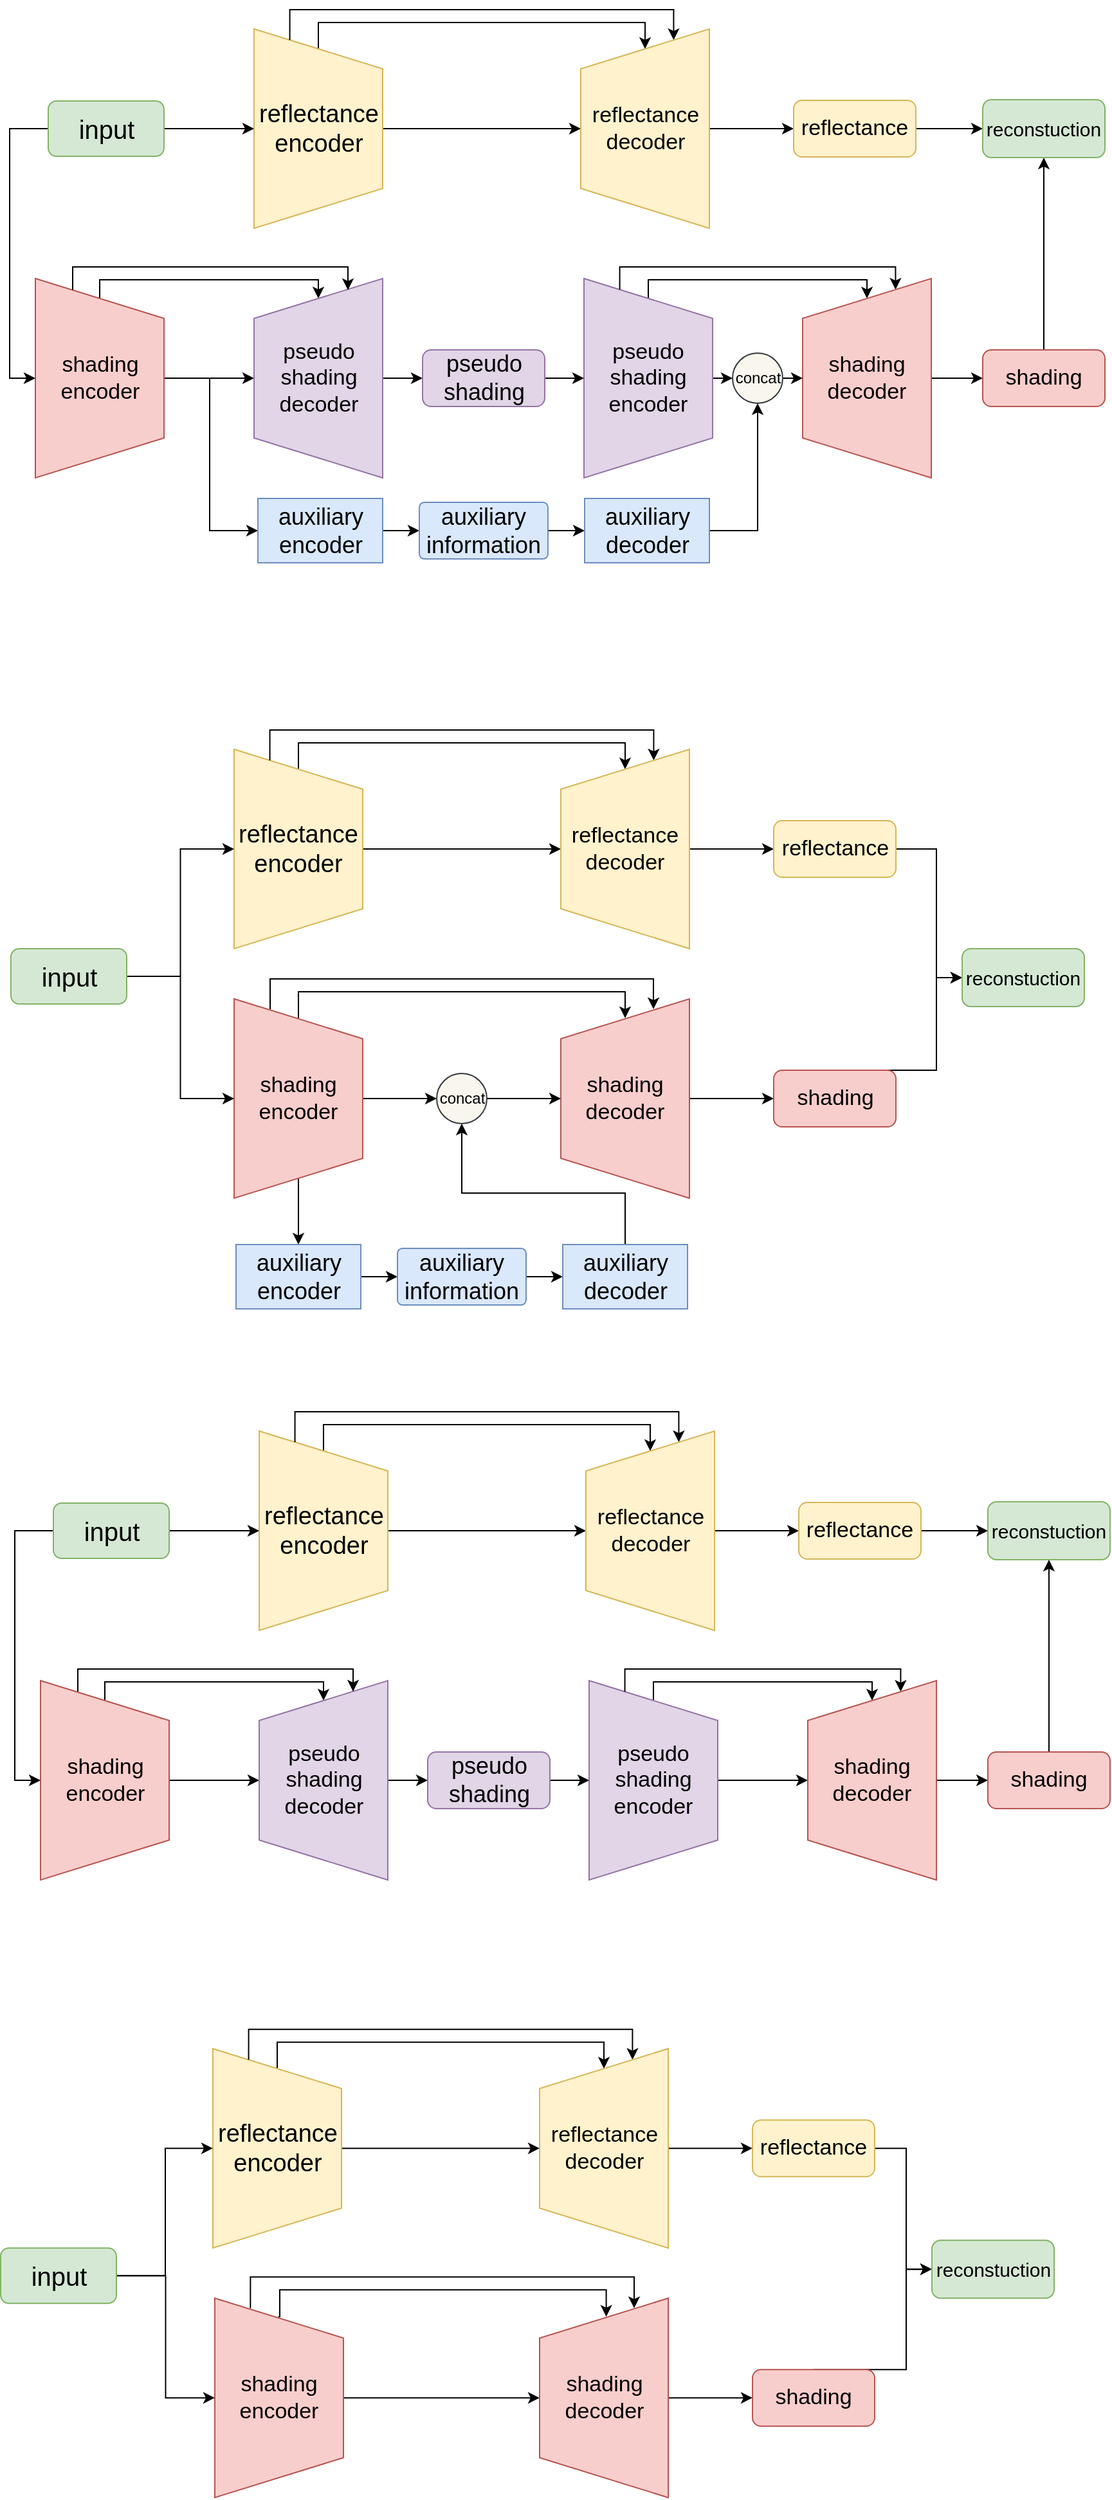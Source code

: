 <mxfile version="12.1.3" type="github" pages="1">
  <diagram id="Y-kMSOKjW8Po2TOWRjTv" name="Page-1">
    <mxGraphModel dx="1564" dy="874" grid="1" gridSize="10" guides="1" tooltips="1" connect="1" arrows="1" fold="1" page="1" pageScale="1" pageWidth="827" pageHeight="1169" math="0" shadow="0">
      <root>
        <mxCell id="0"/>
        <mxCell id="1" parent="0"/>
        <mxCell id="Raz9EJKGNdeqzdveHmFa-4" style="edgeStyle=orthogonalEdgeStyle;rounded=0;orthogonalLoop=1;jettySize=auto;html=1;exitX=0.5;exitY=0;exitDx=0;exitDy=0;entryX=0.5;entryY=0;entryDx=0;entryDy=0;" parent="1" source="Raz9EJKGNdeqzdveHmFa-2" target="Raz9EJKGNdeqzdveHmFa-3" edge="1">
          <mxGeometry relative="1" as="geometry"/>
        </mxCell>
        <mxCell id="N_RV5JD7PrWw9uy53bvZ-60" style="edgeStyle=orthogonalEdgeStyle;rounded=0;orthogonalLoop=1;jettySize=auto;html=1;exitX=0;exitY=0.5;exitDx=0;exitDy=0;entryX=1;entryY=0.5;entryDx=0;entryDy=0;strokeColor=#000000;fontColor=#FF3399;" parent="1" source="Raz9EJKGNdeqzdveHmFa-2" target="Raz9EJKGNdeqzdveHmFa-3" edge="1">
          <mxGeometry relative="1" as="geometry">
            <Array as="points">
              <mxPoint x="252" y="100.5"/>
              <mxPoint x="506" y="100.5"/>
            </Array>
          </mxGeometry>
        </mxCell>
        <mxCell id="Raz9EJKGNdeqzdveHmFa-2" value="&lt;font style=&quot;font-size: 19px&quot;&gt;reflectance&lt;br&gt;encoder&lt;/font&gt;" style="shape=trapezoid;perimeter=trapezoidPerimeter;whiteSpace=wrap;html=1;rotation=0;direction=south;fillColor=#fff2cc;strokeColor=#d6b656;" parent="1" vertex="1">
          <mxGeometry x="201.5" y="105.5" width="100" height="155" as="geometry"/>
        </mxCell>
        <mxCell id="Raz9EJKGNdeqzdveHmFa-19" style="edgeStyle=orthogonalEdgeStyle;rounded=0;orthogonalLoop=1;jettySize=auto;html=1;exitX=0.5;exitY=1;exitDx=0;exitDy=0;entryX=0;entryY=0.5;entryDx=0;entryDy=0;" parent="1" source="Raz9EJKGNdeqzdveHmFa-3" target="Raz9EJKGNdeqzdveHmFa-17" edge="1">
          <mxGeometry relative="1" as="geometry"/>
        </mxCell>
        <mxCell id="N_RV5JD7PrWw9uy53bvZ-64" style="edgeStyle=orthogonalEdgeStyle;rounded=0;orthogonalLoop=1;jettySize=auto;html=1;exitX=0;exitY=0.75;exitDx=0;exitDy=0;entryX=1;entryY=0.75;entryDx=0;entryDy=0;strokeColor=#000000;fontColor=#FF3399;" parent="1" source="Raz9EJKGNdeqzdveHmFa-2" target="Raz9EJKGNdeqzdveHmFa-3" edge="1">
          <mxGeometry relative="1" as="geometry">
            <Array as="points">
              <mxPoint x="230" y="90.5"/>
              <mxPoint x="528" y="90.5"/>
            </Array>
          </mxGeometry>
        </mxCell>
        <mxCell id="Raz9EJKGNdeqzdveHmFa-3" value="&lt;font style=&quot;font-size: 17px&quot;&gt;reflectance&lt;br&gt;decoder&lt;/font&gt;" style="shape=trapezoid;perimeter=trapezoidPerimeter;whiteSpace=wrap;html=1;rotation=0;direction=north;fillColor=#fff2cc;strokeColor=#d6b656;" parent="1" vertex="1">
          <mxGeometry x="455.5" y="105.5" width="100" height="155" as="geometry"/>
        </mxCell>
        <mxCell id="Raz9EJKGNdeqzdveHmFa-7" style="edgeStyle=orthogonalEdgeStyle;rounded=0;orthogonalLoop=1;jettySize=auto;html=1;exitX=0.5;exitY=0;exitDx=0;exitDy=0;entryX=0.5;entryY=0;entryDx=0;entryDy=0;horizontal=1;" parent="1" source="Raz9EJKGNdeqzdveHmFa-5" target="Raz9EJKGNdeqzdveHmFa-6" edge="1">
          <mxGeometry relative="1" as="geometry"/>
        </mxCell>
        <mxCell id="N_RV5JD7PrWw9uy53bvZ-7" style="edgeStyle=orthogonalEdgeStyle;rounded=0;orthogonalLoop=1;jettySize=auto;html=1;entryX=0;entryY=0.5;entryDx=0;entryDy=0;strokeColor=#000000;fontColor=#FF3399;verticalAlign=middle;" parent="1" target="N_RV5JD7PrWw9uy53bvZ-4" edge="1">
          <mxGeometry relative="1" as="geometry">
            <mxPoint x="167" y="377.5" as="sourcePoint"/>
            <Array as="points">
              <mxPoint x="167" y="495.5"/>
            </Array>
          </mxGeometry>
        </mxCell>
        <mxCell id="N_RV5JD7PrWw9uy53bvZ-58" style="edgeStyle=orthogonalEdgeStyle;rounded=0;orthogonalLoop=1;jettySize=auto;html=1;exitX=0;exitY=0.5;exitDx=0;exitDy=0;entryX=1;entryY=0.5;entryDx=0;entryDy=0;strokeColor=#000000;fontColor=#FF3399;" parent="1" source="Raz9EJKGNdeqzdveHmFa-5" target="Raz9EJKGNdeqzdveHmFa-6" edge="1">
          <mxGeometry relative="1" as="geometry">
            <Array as="points">
              <mxPoint x="82" y="300.5"/>
              <mxPoint x="252" y="300.5"/>
            </Array>
          </mxGeometry>
        </mxCell>
        <mxCell id="Raz9EJKGNdeqzdveHmFa-5" value="&lt;font style=&quot;font-size: 17px&quot;&gt;shading&lt;br&gt;encoder&lt;/font&gt;" style="shape=trapezoid;perimeter=trapezoidPerimeter;whiteSpace=wrap;html=1;rotation=0;direction=south;fillColor=#f8cecc;strokeColor=#b85450;" parent="1" vertex="1">
          <mxGeometry x="31.5" y="299.5" width="100" height="155" as="geometry"/>
        </mxCell>
        <mxCell id="Raz9EJKGNdeqzdveHmFa-21" style="edgeStyle=orthogonalEdgeStyle;rounded=0;orthogonalLoop=1;jettySize=auto;html=1;exitX=0.5;exitY=1;exitDx=0;exitDy=0;entryX=0;entryY=0.5;entryDx=0;entryDy=0;" parent="1" source="Raz9EJKGNdeqzdveHmFa-6" target="Raz9EJKGNdeqzdveHmFa-20" edge="1">
          <mxGeometry relative="1" as="geometry"/>
        </mxCell>
        <mxCell id="Raz9EJKGNdeqzdveHmFa-6" value="&lt;font style=&quot;font-size: 17px&quot;&gt;pseudo&lt;br&gt;shading&lt;br&gt;decoder&lt;/font&gt;" style="shape=trapezoid;perimeter=trapezoidPerimeter;whiteSpace=wrap;html=1;rotation=0;direction=north;fillColor=#e1d5e7;strokeColor=#9673a6;" parent="1" vertex="1">
          <mxGeometry x="201.5" y="299.5" width="100" height="155" as="geometry"/>
        </mxCell>
        <mxCell id="N_RV5JD7PrWw9uy53bvZ-22" style="edgeStyle=orthogonalEdgeStyle;rounded=0;orthogonalLoop=1;jettySize=auto;html=1;exitX=0.5;exitY=0;exitDx=0;exitDy=0;entryX=0;entryY=0.5;entryDx=0;entryDy=0;strokeColor=#000000;fontColor=#FF3399;" parent="1" source="Raz9EJKGNdeqzdveHmFa-8" target="N_RV5JD7PrWw9uy53bvZ-15" edge="1">
          <mxGeometry relative="1" as="geometry"/>
        </mxCell>
        <mxCell id="N_RV5JD7PrWw9uy53bvZ-57" style="edgeStyle=orthogonalEdgeStyle;rounded=0;orthogonalLoop=1;jettySize=auto;html=1;exitX=0;exitY=0.5;exitDx=0;exitDy=0;entryX=1;entryY=0.5;entryDx=0;entryDy=0;strokeColor=#000000;fontColor=#FF3399;" parent="1" source="Raz9EJKGNdeqzdveHmFa-8" target="Raz9EJKGNdeqzdveHmFa-10" edge="1">
          <mxGeometry relative="1" as="geometry">
            <Array as="points">
              <mxPoint x="508" y="300.5"/>
              <mxPoint x="678" y="300.5"/>
            </Array>
          </mxGeometry>
        </mxCell>
        <mxCell id="Raz9EJKGNdeqzdveHmFa-8" value="&lt;font style=&quot;font-size: 17px&quot;&gt;pseudo&lt;br&gt;shading&lt;br&gt;encoder&lt;/font&gt;" style="shape=trapezoid;perimeter=trapezoidPerimeter;whiteSpace=wrap;html=1;rotation=0;direction=south;fillColor=#e1d5e7;strokeColor=#9673a6;" parent="1" vertex="1">
          <mxGeometry x="458" y="299.5" width="100" height="155" as="geometry"/>
        </mxCell>
        <mxCell id="Raz9EJKGNdeqzdveHmFa-24" style="edgeStyle=orthogonalEdgeStyle;rounded=0;orthogonalLoop=1;jettySize=auto;html=1;exitX=0.5;exitY=1;exitDx=0;exitDy=0;entryX=0;entryY=0.5;entryDx=0;entryDy=0;" parent="1" source="Raz9EJKGNdeqzdveHmFa-10" target="Raz9EJKGNdeqzdveHmFa-23" edge="1">
          <mxGeometry relative="1" as="geometry"/>
        </mxCell>
        <mxCell id="N_RV5JD7PrWw9uy53bvZ-56" style="edgeStyle=orthogonalEdgeStyle;rounded=0;orthogonalLoop=1;jettySize=auto;html=1;exitX=0;exitY=0.75;exitDx=0;exitDy=0;entryX=1;entryY=0.75;entryDx=0;entryDy=0;strokeColor=#000000;fontColor=#FF3399;" parent="1" source="Raz9EJKGNdeqzdveHmFa-8" target="Raz9EJKGNdeqzdveHmFa-10" edge="1">
          <mxGeometry relative="1" as="geometry">
            <Array as="points">
              <mxPoint x="486" y="290.5"/>
              <mxPoint x="700" y="290.5"/>
            </Array>
          </mxGeometry>
        </mxCell>
        <mxCell id="Raz9EJKGNdeqzdveHmFa-10" value="&lt;font style=&quot;font-size: 17px&quot;&gt;shading&lt;br&gt;decoder&lt;/font&gt;" style="shape=trapezoid;perimeter=trapezoidPerimeter;whiteSpace=wrap;html=1;rotation=0;direction=north;fillColor=#f8cecc;strokeColor=#b85450;" parent="1" vertex="1">
          <mxGeometry x="628" y="299.5" width="100" height="155" as="geometry"/>
        </mxCell>
        <mxCell id="Raz9EJKGNdeqzdveHmFa-15" style="edgeStyle=orthogonalEdgeStyle;rounded=0;orthogonalLoop=1;jettySize=auto;html=1;exitX=0;exitY=0.5;exitDx=0;exitDy=0;entryX=0.5;entryY=1;entryDx=0;entryDy=0;" parent="1" source="Raz9EJKGNdeqzdveHmFa-12" target="Raz9EJKGNdeqzdveHmFa-5" edge="1">
          <mxGeometry relative="1" as="geometry"/>
        </mxCell>
        <mxCell id="Raz9EJKGNdeqzdveHmFa-16" style="edgeStyle=orthogonalEdgeStyle;rounded=0;orthogonalLoop=1;jettySize=auto;html=1;exitX=1;exitY=0.5;exitDx=0;exitDy=0;entryX=0.5;entryY=1;entryDx=0;entryDy=0;" parent="1" source="Raz9EJKGNdeqzdveHmFa-12" target="Raz9EJKGNdeqzdveHmFa-2" edge="1">
          <mxGeometry relative="1" as="geometry"/>
        </mxCell>
        <mxCell id="Raz9EJKGNdeqzdveHmFa-12" value="&lt;font style=&quot;font-size: 20px&quot;&gt;input&lt;/font&gt;" style="rounded=1;whiteSpace=wrap;html=1;fillColor=#d5e8d4;strokeColor=#82b366;" parent="1" vertex="1">
          <mxGeometry x="41.5" y="161.5" width="90" height="43" as="geometry"/>
        </mxCell>
        <mxCell id="N_RV5JD7PrWw9uy53bvZ-48" style="edgeStyle=orthogonalEdgeStyle;rounded=0;orthogonalLoop=1;jettySize=auto;html=1;exitX=1;exitY=0.5;exitDx=0;exitDy=0;strokeColor=#000000;fontColor=#FF3399;entryX=0;entryY=0.5;entryDx=0;entryDy=0;" parent="1" source="Raz9EJKGNdeqzdveHmFa-17" target="N_RV5JD7PrWw9uy53bvZ-43" edge="1">
          <mxGeometry relative="1" as="geometry">
            <mxPoint x="708" y="183.024" as="targetPoint"/>
          </mxGeometry>
        </mxCell>
        <mxCell id="Raz9EJKGNdeqzdveHmFa-17" value="&lt;font style=&quot;font-size: 17px&quot;&gt;reflectance&lt;/font&gt;" style="rounded=1;whiteSpace=wrap;html=1;fillColor=#fff2cc;strokeColor=#d6b656;" parent="1" vertex="1">
          <mxGeometry x="621" y="161" width="95" height="44" as="geometry"/>
        </mxCell>
        <mxCell id="N_RV5JD7PrWw9uy53bvZ-51" style="edgeStyle=orthogonalEdgeStyle;rounded=0;orthogonalLoop=1;jettySize=auto;html=1;exitX=1;exitY=0.5;exitDx=0;exitDy=0;entryX=0.5;entryY=1;entryDx=0;entryDy=0;strokeColor=#000000;fontColor=#FF3399;" parent="1" source="Raz9EJKGNdeqzdveHmFa-20" target="Raz9EJKGNdeqzdveHmFa-8" edge="1">
          <mxGeometry relative="1" as="geometry"/>
        </mxCell>
        <mxCell id="Raz9EJKGNdeqzdveHmFa-20" value="&lt;font style=&quot;font-size: 18px&quot;&gt;pseudo&lt;br&gt;shading&lt;/font&gt;" style="rounded=1;whiteSpace=wrap;html=1;fillColor=#e1d5e7;strokeColor=#9673a6;" parent="1" vertex="1">
          <mxGeometry x="332.5" y="355" width="95" height="44" as="geometry"/>
        </mxCell>
        <mxCell id="N_RV5JD7PrWw9uy53bvZ-45" style="edgeStyle=orthogonalEdgeStyle;rounded=0;orthogonalLoop=1;jettySize=auto;html=1;exitX=0.5;exitY=0;exitDx=0;exitDy=0;entryX=0.5;entryY=1;entryDx=0;entryDy=0;strokeColor=#000000;fontColor=#FF3399;" parent="1" source="Raz9EJKGNdeqzdveHmFa-23" target="N_RV5JD7PrWw9uy53bvZ-43" edge="1">
          <mxGeometry relative="1" as="geometry"/>
        </mxCell>
        <mxCell id="Raz9EJKGNdeqzdveHmFa-23" value="&lt;font style=&quot;font-size: 17px&quot;&gt;shading&lt;/font&gt;" style="rounded=1;whiteSpace=wrap;html=1;fillColor=#f8cecc;strokeColor=#b85450;" parent="1" vertex="1">
          <mxGeometry x="768" y="355" width="95" height="44" as="geometry"/>
        </mxCell>
        <mxCell id="N_RV5JD7PrWw9uy53bvZ-11" style="edgeStyle=orthogonalEdgeStyle;rounded=0;orthogonalLoop=1;jettySize=auto;html=1;exitX=1;exitY=0.5;exitDx=0;exitDy=0;entryX=0;entryY=0.5;entryDx=0;entryDy=0;strokeColor=#000000;fontColor=#FF3399;" parent="1" source="N_RV5JD7PrWw9uy53bvZ-4" target="N_RV5JD7PrWw9uy53bvZ-10" edge="1">
          <mxGeometry relative="1" as="geometry"/>
        </mxCell>
        <mxCell id="N_RV5JD7PrWw9uy53bvZ-4" value="&lt;font style=&quot;font-size: 18px&quot;&gt;auxiliary&lt;br&gt;encoder&lt;/font&gt;" style="rounded=0;whiteSpace=wrap;html=1;fillColor=#dae8fc;strokeColor=#6c8ebf;" parent="1" vertex="1">
          <mxGeometry x="204.5" y="470.5" width="97" height="50" as="geometry"/>
        </mxCell>
        <mxCell id="N_RV5JD7PrWw9uy53bvZ-13" style="edgeStyle=orthogonalEdgeStyle;rounded=0;orthogonalLoop=1;jettySize=auto;html=1;exitX=1;exitY=0.5;exitDx=0;exitDy=0;entryX=0;entryY=0.5;entryDx=0;entryDy=0;strokeColor=#000000;fontColor=#FF3399;" parent="1" source="N_RV5JD7PrWw9uy53bvZ-10" target="N_RV5JD7PrWw9uy53bvZ-12" edge="1">
          <mxGeometry relative="1" as="geometry"/>
        </mxCell>
        <mxCell id="N_RV5JD7PrWw9uy53bvZ-10" value="&lt;span style=&quot;font-size: 18px&quot;&gt;auxiliary&lt;br&gt;information&lt;br&gt;&lt;/span&gt;" style="rounded=1;whiteSpace=wrap;html=1;fillColor=#dae8fc;strokeColor=#6c8ebf;arcSize=9;" parent="1" vertex="1">
          <mxGeometry x="330" y="473.5" width="100" height="44" as="geometry"/>
        </mxCell>
        <mxCell id="N_RV5JD7PrWw9uy53bvZ-20" style="edgeStyle=orthogonalEdgeStyle;rounded=0;orthogonalLoop=1;jettySize=auto;html=1;exitX=1;exitY=0.5;exitDx=0;exitDy=0;entryX=0.5;entryY=1;entryDx=0;entryDy=0;strokeColor=#000000;fontColor=#FF3399;" parent="1" source="N_RV5JD7PrWw9uy53bvZ-12" target="N_RV5JD7PrWw9uy53bvZ-15" edge="1">
          <mxGeometry relative="1" as="geometry"/>
        </mxCell>
        <mxCell id="N_RV5JD7PrWw9uy53bvZ-12" value="&lt;font style=&quot;font-size: 18px&quot;&gt;auxiliary&lt;br&gt;decoder&lt;/font&gt;" style="rounded=0;whiteSpace=wrap;html=1;fillColor=#dae8fc;strokeColor=#6c8ebf;" parent="1" vertex="1">
          <mxGeometry x="458.5" y="470.5" width="97" height="50" as="geometry"/>
        </mxCell>
        <mxCell id="N_RV5JD7PrWw9uy53bvZ-23" style="edgeStyle=orthogonalEdgeStyle;rounded=0;orthogonalLoop=1;jettySize=auto;html=1;exitX=1;exitY=0.5;exitDx=0;exitDy=0;entryX=0.5;entryY=0;entryDx=0;entryDy=0;strokeColor=#000000;fontColor=#FF3399;" parent="1" source="N_RV5JD7PrWw9uy53bvZ-15" target="Raz9EJKGNdeqzdveHmFa-10" edge="1">
          <mxGeometry relative="1" as="geometry"/>
        </mxCell>
        <mxCell id="N_RV5JD7PrWw9uy53bvZ-15" value="&lt;font color=&quot;#000000&quot; style=&quot;font-size: 12px&quot;&gt;concat&lt;/font&gt;" style="ellipse;whiteSpace=wrap;html=1;aspect=fixed;fillColor=#f9f7ed;strokeColor=#36393d;" parent="1" vertex="1">
          <mxGeometry x="573.5" y="357.5" width="39" height="39" as="geometry"/>
        </mxCell>
        <mxCell id="N_RV5JD7PrWw9uy53bvZ-43" value="&lt;span style=&quot;font-size: 15px&quot;&gt;reconstuction&lt;/span&gt;" style="rounded=1;whiteSpace=wrap;html=1;fillColor=#d5e8d4;strokeColor=#82b366;" parent="1" vertex="1">
          <mxGeometry x="768" y="160.5" width="95" height="45" as="geometry"/>
        </mxCell>
        <mxCell id="N_RV5JD7PrWw9uy53bvZ-62" style="edgeStyle=orthogonalEdgeStyle;rounded=0;orthogonalLoop=1;jettySize=auto;html=1;exitX=0;exitY=0.75;exitDx=0;exitDy=0;entryX=1;entryY=0.75;entryDx=0;entryDy=0;strokeColor=#000000;fontColor=#FF3399;" parent="1" edge="1">
          <mxGeometry relative="1" as="geometry">
            <mxPoint x="60.5" y="308.5" as="sourcePoint"/>
            <mxPoint x="274.5" y="308.5" as="targetPoint"/>
            <Array as="points">
              <mxPoint x="60.5" y="290.5"/>
              <mxPoint x="274.5" y="290.5"/>
            </Array>
          </mxGeometry>
        </mxCell>
        <mxCell id="PwQ5iRUulvVSv9gIs1EZ-1" style="edgeStyle=orthogonalEdgeStyle;rounded=0;orthogonalLoop=1;jettySize=auto;html=1;exitX=0.5;exitY=0;exitDx=0;exitDy=0;entryX=0.5;entryY=0;entryDx=0;entryDy=0;" edge="1" parent="1" source="PwQ5iRUulvVSv9gIs1EZ-3" target="PwQ5iRUulvVSv9gIs1EZ-6">
          <mxGeometry relative="1" as="geometry"/>
        </mxCell>
        <mxCell id="PwQ5iRUulvVSv9gIs1EZ-2" style="edgeStyle=orthogonalEdgeStyle;rounded=0;orthogonalLoop=1;jettySize=auto;html=1;exitX=0;exitY=0.5;exitDx=0;exitDy=0;entryX=1;entryY=0.5;entryDx=0;entryDy=0;strokeColor=#000000;fontColor=#FF3399;" edge="1" parent="1" source="PwQ5iRUulvVSv9gIs1EZ-3" target="PwQ5iRUulvVSv9gIs1EZ-6">
          <mxGeometry relative="1" as="geometry">
            <Array as="points">
              <mxPoint x="236.5" y="660.5"/>
              <mxPoint x="490.5" y="660.5"/>
            </Array>
          </mxGeometry>
        </mxCell>
        <mxCell id="PwQ5iRUulvVSv9gIs1EZ-3" value="&lt;font style=&quot;font-size: 19px&quot;&gt;reflectance&lt;br&gt;encoder&lt;/font&gt;" style="shape=trapezoid;perimeter=trapezoidPerimeter;whiteSpace=wrap;html=1;rotation=0;direction=south;fillColor=#fff2cc;strokeColor=#d6b656;" vertex="1" parent="1">
          <mxGeometry x="186" y="665.5" width="100" height="155" as="geometry"/>
        </mxCell>
        <mxCell id="PwQ5iRUulvVSv9gIs1EZ-4" style="edgeStyle=orthogonalEdgeStyle;rounded=0;orthogonalLoop=1;jettySize=auto;html=1;exitX=0.5;exitY=1;exitDx=0;exitDy=0;entryX=0;entryY=0.5;entryDx=0;entryDy=0;" edge="1" parent="1" source="PwQ5iRUulvVSv9gIs1EZ-6" target="PwQ5iRUulvVSv9gIs1EZ-23">
          <mxGeometry relative="1" as="geometry"/>
        </mxCell>
        <mxCell id="PwQ5iRUulvVSv9gIs1EZ-5" style="edgeStyle=orthogonalEdgeStyle;rounded=0;orthogonalLoop=1;jettySize=auto;html=1;exitX=0;exitY=0.75;exitDx=0;exitDy=0;entryX=1;entryY=0.75;entryDx=0;entryDy=0;strokeColor=#000000;fontColor=#FF3399;" edge="1" parent="1" source="PwQ5iRUulvVSv9gIs1EZ-3" target="PwQ5iRUulvVSv9gIs1EZ-6">
          <mxGeometry relative="1" as="geometry">
            <Array as="points">
              <mxPoint x="214.5" y="650.5"/>
              <mxPoint x="512.5" y="650.5"/>
            </Array>
          </mxGeometry>
        </mxCell>
        <mxCell id="PwQ5iRUulvVSv9gIs1EZ-6" value="&lt;font style=&quot;font-size: 17px&quot;&gt;reflectance&lt;br&gt;decoder&lt;/font&gt;" style="shape=trapezoid;perimeter=trapezoidPerimeter;whiteSpace=wrap;html=1;rotation=0;direction=north;fillColor=#fff2cc;strokeColor=#d6b656;" vertex="1" parent="1">
          <mxGeometry x="440" y="665.5" width="100" height="155" as="geometry"/>
        </mxCell>
        <mxCell id="PwQ5iRUulvVSv9gIs1EZ-40" style="edgeStyle=orthogonalEdgeStyle;rounded=0;orthogonalLoop=1;jettySize=auto;html=1;exitX=0.5;exitY=0;exitDx=0;exitDy=0;entryX=0;entryY=0.5;entryDx=0;entryDy=0;" edge="1" parent="1" source="PwQ5iRUulvVSv9gIs1EZ-10" target="PwQ5iRUulvVSv9gIs1EZ-35">
          <mxGeometry relative="1" as="geometry"/>
        </mxCell>
        <mxCell id="PwQ5iRUulvVSv9gIs1EZ-44" style="edgeStyle=orthogonalEdgeStyle;rounded=0;orthogonalLoop=1;jettySize=auto;html=1;exitX=1;exitY=0.5;exitDx=0;exitDy=0;entryX=0.5;entryY=0;entryDx=0;entryDy=0;" edge="1" parent="1" source="PwQ5iRUulvVSv9gIs1EZ-10" target="PwQ5iRUulvVSv9gIs1EZ-29">
          <mxGeometry relative="1" as="geometry"/>
        </mxCell>
        <mxCell id="PwQ5iRUulvVSv9gIs1EZ-10" value="&lt;font style=&quot;font-size: 17px&quot;&gt;shading&lt;br&gt;encoder&lt;/font&gt;" style="shape=trapezoid;perimeter=trapezoidPerimeter;whiteSpace=wrap;html=1;rotation=0;direction=south;fillColor=#f8cecc;strokeColor=#b85450;" vertex="1" parent="1">
          <mxGeometry x="186" y="859.5" width="100" height="155" as="geometry"/>
        </mxCell>
        <mxCell id="PwQ5iRUulvVSv9gIs1EZ-16" style="edgeStyle=orthogonalEdgeStyle;rounded=0;orthogonalLoop=1;jettySize=auto;html=1;exitX=0.5;exitY=1;exitDx=0;exitDy=0;entryX=0;entryY=0.5;entryDx=0;entryDy=0;" edge="1" parent="1" source="PwQ5iRUulvVSv9gIs1EZ-18" target="PwQ5iRUulvVSv9gIs1EZ-27">
          <mxGeometry relative="1" as="geometry"/>
        </mxCell>
        <mxCell id="PwQ5iRUulvVSv9gIs1EZ-18" value="&lt;font style=&quot;font-size: 17px&quot;&gt;shading&lt;br&gt;decoder&lt;/font&gt;" style="shape=trapezoid;perimeter=trapezoidPerimeter;whiteSpace=wrap;html=1;rotation=0;direction=north;fillColor=#f8cecc;strokeColor=#b85450;" vertex="1" parent="1">
          <mxGeometry x="440" y="859.5" width="100" height="155" as="geometry"/>
        </mxCell>
        <mxCell id="PwQ5iRUulvVSv9gIs1EZ-20" style="edgeStyle=orthogonalEdgeStyle;rounded=0;orthogonalLoop=1;jettySize=auto;html=1;exitX=1;exitY=0.5;exitDx=0;exitDy=0;entryX=0.5;entryY=1;entryDx=0;entryDy=0;" edge="1" parent="1" source="PwQ5iRUulvVSv9gIs1EZ-21" target="PwQ5iRUulvVSv9gIs1EZ-3">
          <mxGeometry relative="1" as="geometry"/>
        </mxCell>
        <mxCell id="PwQ5iRUulvVSv9gIs1EZ-39" style="edgeStyle=orthogonalEdgeStyle;rounded=0;orthogonalLoop=1;jettySize=auto;html=1;exitX=1;exitY=0.5;exitDx=0;exitDy=0;entryX=0.5;entryY=1;entryDx=0;entryDy=0;" edge="1" parent="1" source="PwQ5iRUulvVSv9gIs1EZ-21" target="PwQ5iRUulvVSv9gIs1EZ-10">
          <mxGeometry relative="1" as="geometry"/>
        </mxCell>
        <mxCell id="PwQ5iRUulvVSv9gIs1EZ-21" value="&lt;font style=&quot;font-size: 20px&quot;&gt;input&lt;/font&gt;" style="rounded=1;whiteSpace=wrap;html=1;fillColor=#d5e8d4;strokeColor=#82b366;" vertex="1" parent="1">
          <mxGeometry x="12.5" y="820.5" width="90" height="43" as="geometry"/>
        </mxCell>
        <mxCell id="PwQ5iRUulvVSv9gIs1EZ-22" style="edgeStyle=orthogonalEdgeStyle;rounded=0;orthogonalLoop=1;jettySize=auto;html=1;exitX=1;exitY=0.5;exitDx=0;exitDy=0;strokeColor=#000000;fontColor=#FF3399;entryX=0;entryY=0.5;entryDx=0;entryDy=0;" edge="1" parent="1" source="PwQ5iRUulvVSv9gIs1EZ-23" target="PwQ5iRUulvVSv9gIs1EZ-36">
          <mxGeometry relative="1" as="geometry">
            <mxPoint x="692.5" y="743.024" as="targetPoint"/>
            <Array as="points">
              <mxPoint x="732" y="743"/>
              <mxPoint x="732" y="843"/>
            </Array>
          </mxGeometry>
        </mxCell>
        <mxCell id="PwQ5iRUulvVSv9gIs1EZ-23" value="&lt;font style=&quot;font-size: 17px&quot;&gt;reflectance&lt;/font&gt;" style="rounded=1;whiteSpace=wrap;html=1;fillColor=#fff2cc;strokeColor=#d6b656;" vertex="1" parent="1">
          <mxGeometry x="605.5" y="721" width="95" height="44" as="geometry"/>
        </mxCell>
        <mxCell id="PwQ5iRUulvVSv9gIs1EZ-127" style="edgeStyle=orthogonalEdgeStyle;rounded=0;orthogonalLoop=1;jettySize=auto;html=1;exitX=0.5;exitY=0;exitDx=0;exitDy=0;entryX=0;entryY=0.5;entryDx=0;entryDy=0;" edge="1" parent="1" source="PwQ5iRUulvVSv9gIs1EZ-27" target="PwQ5iRUulvVSv9gIs1EZ-36">
          <mxGeometry relative="1" as="geometry">
            <Array as="points">
              <mxPoint x="732" y="915"/>
              <mxPoint x="732" y="843"/>
            </Array>
          </mxGeometry>
        </mxCell>
        <mxCell id="PwQ5iRUulvVSv9gIs1EZ-27" value="&lt;font style=&quot;font-size: 17px&quot;&gt;shading&lt;/font&gt;" style="rounded=1;whiteSpace=wrap;html=1;fillColor=#f8cecc;strokeColor=#b85450;" vertex="1" parent="1">
          <mxGeometry x="605.5" y="915" width="95" height="44" as="geometry"/>
        </mxCell>
        <mxCell id="PwQ5iRUulvVSv9gIs1EZ-28" style="edgeStyle=orthogonalEdgeStyle;rounded=0;orthogonalLoop=1;jettySize=auto;html=1;exitX=1;exitY=0.5;exitDx=0;exitDy=0;entryX=0;entryY=0.5;entryDx=0;entryDy=0;strokeColor=#000000;fontColor=#FF3399;" edge="1" parent="1" source="PwQ5iRUulvVSv9gIs1EZ-29" target="PwQ5iRUulvVSv9gIs1EZ-31">
          <mxGeometry relative="1" as="geometry"/>
        </mxCell>
        <mxCell id="PwQ5iRUulvVSv9gIs1EZ-29" value="&lt;font style=&quot;font-size: 18px&quot;&gt;auxiliary&lt;br&gt;encoder&lt;/font&gt;" style="rounded=0;whiteSpace=wrap;html=1;fillColor=#dae8fc;strokeColor=#6c8ebf;" vertex="1" parent="1">
          <mxGeometry x="187.5" y="1050.5" width="97" height="50" as="geometry"/>
        </mxCell>
        <mxCell id="PwQ5iRUulvVSv9gIs1EZ-30" style="edgeStyle=orthogonalEdgeStyle;rounded=0;orthogonalLoop=1;jettySize=auto;html=1;exitX=1;exitY=0.5;exitDx=0;exitDy=0;entryX=0;entryY=0.5;entryDx=0;entryDy=0;strokeColor=#000000;fontColor=#FF3399;" edge="1" parent="1" source="PwQ5iRUulvVSv9gIs1EZ-31" target="PwQ5iRUulvVSv9gIs1EZ-33">
          <mxGeometry relative="1" as="geometry"/>
        </mxCell>
        <mxCell id="PwQ5iRUulvVSv9gIs1EZ-31" value="&lt;span style=&quot;font-size: 18px&quot;&gt;auxiliary&lt;br&gt;information&lt;br&gt;&lt;/span&gt;" style="rounded=1;whiteSpace=wrap;html=1;fillColor=#dae8fc;strokeColor=#6c8ebf;arcSize=9;" vertex="1" parent="1">
          <mxGeometry x="313" y="1053.5" width="100" height="44" as="geometry"/>
        </mxCell>
        <mxCell id="PwQ5iRUulvVSv9gIs1EZ-43" style="edgeStyle=orthogonalEdgeStyle;rounded=0;orthogonalLoop=1;jettySize=auto;html=1;exitX=0.5;exitY=0;exitDx=0;exitDy=0;entryX=0.5;entryY=1;entryDx=0;entryDy=0;" edge="1" parent="1" source="PwQ5iRUulvVSv9gIs1EZ-33" target="PwQ5iRUulvVSv9gIs1EZ-35">
          <mxGeometry relative="1" as="geometry">
            <Array as="points">
              <mxPoint x="490.5" y="1010.5"/>
              <mxPoint x="363.5" y="1010.5"/>
            </Array>
          </mxGeometry>
        </mxCell>
        <mxCell id="PwQ5iRUulvVSv9gIs1EZ-33" value="&lt;font style=&quot;font-size: 18px&quot;&gt;auxiliary&lt;br&gt;decoder&lt;/font&gt;" style="rounded=0;whiteSpace=wrap;html=1;fillColor=#dae8fc;strokeColor=#6c8ebf;" vertex="1" parent="1">
          <mxGeometry x="441.5" y="1050.5" width="97" height="50" as="geometry"/>
        </mxCell>
        <mxCell id="PwQ5iRUulvVSv9gIs1EZ-41" style="edgeStyle=orthogonalEdgeStyle;rounded=0;orthogonalLoop=1;jettySize=auto;html=1;exitX=1;exitY=0.5;exitDx=0;exitDy=0;entryX=0.5;entryY=0;entryDx=0;entryDy=0;" edge="1" parent="1" source="PwQ5iRUulvVSv9gIs1EZ-35" target="PwQ5iRUulvVSv9gIs1EZ-18">
          <mxGeometry relative="1" as="geometry"/>
        </mxCell>
        <mxCell id="PwQ5iRUulvVSv9gIs1EZ-35" value="&lt;font color=&quot;#000000&quot; style=&quot;font-size: 12px&quot;&gt;concat&lt;/font&gt;" style="ellipse;whiteSpace=wrap;html=1;aspect=fixed;fillColor=#f9f7ed;strokeColor=#36393d;" vertex="1" parent="1">
          <mxGeometry x="343.5" y="917.5" width="39" height="39" as="geometry"/>
        </mxCell>
        <mxCell id="PwQ5iRUulvVSv9gIs1EZ-36" value="&lt;span style=&quot;font-size: 15px&quot;&gt;reconstuction&lt;/span&gt;" style="rounded=1;whiteSpace=wrap;html=1;fillColor=#d5e8d4;strokeColor=#82b366;" vertex="1" parent="1">
          <mxGeometry x="752" y="820.5" width="95" height="45" as="geometry"/>
        </mxCell>
        <mxCell id="PwQ5iRUulvVSv9gIs1EZ-45" style="edgeStyle=orthogonalEdgeStyle;rounded=0;orthogonalLoop=1;jettySize=auto;html=1;exitX=0.5;exitY=0;exitDx=0;exitDy=0;entryX=0.5;entryY=0;entryDx=0;entryDy=0;" edge="1" parent="1" source="PwQ5iRUulvVSv9gIs1EZ-47" target="PwQ5iRUulvVSv9gIs1EZ-50">
          <mxGeometry relative="1" as="geometry"/>
        </mxCell>
        <mxCell id="PwQ5iRUulvVSv9gIs1EZ-46" style="edgeStyle=orthogonalEdgeStyle;rounded=0;orthogonalLoop=1;jettySize=auto;html=1;exitX=0;exitY=0.5;exitDx=0;exitDy=0;entryX=1;entryY=0.5;entryDx=0;entryDy=0;strokeColor=#000000;fontColor=#FF3399;" edge="1" parent="1" source="PwQ5iRUulvVSv9gIs1EZ-47" target="PwQ5iRUulvVSv9gIs1EZ-50">
          <mxGeometry relative="1" as="geometry">
            <Array as="points">
              <mxPoint x="256" y="1190.5"/>
              <mxPoint x="510" y="1190.5"/>
            </Array>
          </mxGeometry>
        </mxCell>
        <mxCell id="PwQ5iRUulvVSv9gIs1EZ-47" value="&lt;font style=&quot;font-size: 19px&quot;&gt;reflectance&lt;br&gt;encoder&lt;/font&gt;" style="shape=trapezoid;perimeter=trapezoidPerimeter;whiteSpace=wrap;html=1;rotation=0;direction=south;fillColor=#fff2cc;strokeColor=#d6b656;" vertex="1" parent="1">
          <mxGeometry x="205.5" y="1195.5" width="100" height="155" as="geometry"/>
        </mxCell>
        <mxCell id="PwQ5iRUulvVSv9gIs1EZ-48" style="edgeStyle=orthogonalEdgeStyle;rounded=0;orthogonalLoop=1;jettySize=auto;html=1;exitX=0.5;exitY=1;exitDx=0;exitDy=0;entryX=0;entryY=0.5;entryDx=0;entryDy=0;" edge="1" parent="1" source="PwQ5iRUulvVSv9gIs1EZ-50" target="PwQ5iRUulvVSv9gIs1EZ-67">
          <mxGeometry relative="1" as="geometry"/>
        </mxCell>
        <mxCell id="PwQ5iRUulvVSv9gIs1EZ-49" style="edgeStyle=orthogonalEdgeStyle;rounded=0;orthogonalLoop=1;jettySize=auto;html=1;exitX=0;exitY=0.75;exitDx=0;exitDy=0;entryX=1;entryY=0.75;entryDx=0;entryDy=0;strokeColor=#000000;fontColor=#FF3399;" edge="1" parent="1" source="PwQ5iRUulvVSv9gIs1EZ-47" target="PwQ5iRUulvVSv9gIs1EZ-50">
          <mxGeometry relative="1" as="geometry">
            <Array as="points">
              <mxPoint x="234" y="1180.5"/>
              <mxPoint x="532" y="1180.5"/>
            </Array>
          </mxGeometry>
        </mxCell>
        <mxCell id="PwQ5iRUulvVSv9gIs1EZ-50" value="&lt;font style=&quot;font-size: 17px&quot;&gt;reflectance&lt;br&gt;decoder&lt;/font&gt;" style="shape=trapezoid;perimeter=trapezoidPerimeter;whiteSpace=wrap;html=1;rotation=0;direction=north;fillColor=#fff2cc;strokeColor=#d6b656;" vertex="1" parent="1">
          <mxGeometry x="459.5" y="1195.5" width="100" height="155" as="geometry"/>
        </mxCell>
        <mxCell id="PwQ5iRUulvVSv9gIs1EZ-51" style="edgeStyle=orthogonalEdgeStyle;rounded=0;orthogonalLoop=1;jettySize=auto;html=1;exitX=0.5;exitY=0;exitDx=0;exitDy=0;entryX=0.5;entryY=0;entryDx=0;entryDy=0;horizontal=1;" edge="1" parent="1" source="PwQ5iRUulvVSv9gIs1EZ-54" target="PwQ5iRUulvVSv9gIs1EZ-56">
          <mxGeometry relative="1" as="geometry"/>
        </mxCell>
        <mxCell id="PwQ5iRUulvVSv9gIs1EZ-53" style="edgeStyle=orthogonalEdgeStyle;rounded=0;orthogonalLoop=1;jettySize=auto;html=1;exitX=0;exitY=0.5;exitDx=0;exitDy=0;entryX=1;entryY=0.5;entryDx=0;entryDy=0;strokeColor=#000000;fontColor=#FF3399;" edge="1" parent="1" source="PwQ5iRUulvVSv9gIs1EZ-54" target="PwQ5iRUulvVSv9gIs1EZ-56">
          <mxGeometry relative="1" as="geometry">
            <Array as="points">
              <mxPoint x="86" y="1390.5"/>
              <mxPoint x="256" y="1390.5"/>
            </Array>
          </mxGeometry>
        </mxCell>
        <mxCell id="PwQ5iRUulvVSv9gIs1EZ-54" value="&lt;font style=&quot;font-size: 17px&quot;&gt;shading&lt;br&gt;encoder&lt;/font&gt;" style="shape=trapezoid;perimeter=trapezoidPerimeter;whiteSpace=wrap;html=1;rotation=0;direction=south;fillColor=#f8cecc;strokeColor=#b85450;" vertex="1" parent="1">
          <mxGeometry x="35.5" y="1389.5" width="100" height="155" as="geometry"/>
        </mxCell>
        <mxCell id="PwQ5iRUulvVSv9gIs1EZ-55" style="edgeStyle=orthogonalEdgeStyle;rounded=0;orthogonalLoop=1;jettySize=auto;html=1;exitX=0.5;exitY=1;exitDx=0;exitDy=0;entryX=0;entryY=0.5;entryDx=0;entryDy=0;" edge="1" parent="1" source="PwQ5iRUulvVSv9gIs1EZ-56" target="PwQ5iRUulvVSv9gIs1EZ-69">
          <mxGeometry relative="1" as="geometry"/>
        </mxCell>
        <mxCell id="PwQ5iRUulvVSv9gIs1EZ-56" value="&lt;font style=&quot;font-size: 17px&quot;&gt;pseudo&lt;br&gt;shading&lt;br&gt;decoder&lt;/font&gt;" style="shape=trapezoid;perimeter=trapezoidPerimeter;whiteSpace=wrap;html=1;rotation=0;direction=north;fillColor=#e1d5e7;strokeColor=#9673a6;" vertex="1" parent="1">
          <mxGeometry x="205.5" y="1389.5" width="100" height="155" as="geometry"/>
        </mxCell>
        <mxCell id="PwQ5iRUulvVSv9gIs1EZ-58" style="edgeStyle=orthogonalEdgeStyle;rounded=0;orthogonalLoop=1;jettySize=auto;html=1;exitX=0;exitY=0.5;exitDx=0;exitDy=0;entryX=1;entryY=0.5;entryDx=0;entryDy=0;strokeColor=#000000;fontColor=#FF3399;" edge="1" parent="1" source="PwQ5iRUulvVSv9gIs1EZ-59" target="PwQ5iRUulvVSv9gIs1EZ-62">
          <mxGeometry relative="1" as="geometry">
            <Array as="points">
              <mxPoint x="512" y="1390.5"/>
              <mxPoint x="682" y="1390.5"/>
            </Array>
          </mxGeometry>
        </mxCell>
        <mxCell id="PwQ5iRUulvVSv9gIs1EZ-82" style="edgeStyle=orthogonalEdgeStyle;rounded=0;orthogonalLoop=1;jettySize=auto;html=1;exitX=0.5;exitY=0;exitDx=0;exitDy=0;entryX=0.5;entryY=0;entryDx=0;entryDy=0;" edge="1" parent="1" source="PwQ5iRUulvVSv9gIs1EZ-59" target="PwQ5iRUulvVSv9gIs1EZ-62">
          <mxGeometry relative="1" as="geometry"/>
        </mxCell>
        <mxCell id="PwQ5iRUulvVSv9gIs1EZ-59" value="&lt;font style=&quot;font-size: 17px&quot;&gt;pseudo&lt;br&gt;shading&lt;br&gt;encoder&lt;/font&gt;" style="shape=trapezoid;perimeter=trapezoidPerimeter;whiteSpace=wrap;html=1;rotation=0;direction=south;fillColor=#e1d5e7;strokeColor=#9673a6;" vertex="1" parent="1">
          <mxGeometry x="462" y="1389.5" width="100" height="155" as="geometry"/>
        </mxCell>
        <mxCell id="PwQ5iRUulvVSv9gIs1EZ-60" style="edgeStyle=orthogonalEdgeStyle;rounded=0;orthogonalLoop=1;jettySize=auto;html=1;exitX=0.5;exitY=1;exitDx=0;exitDy=0;entryX=0;entryY=0.5;entryDx=0;entryDy=0;" edge="1" parent="1" source="PwQ5iRUulvVSv9gIs1EZ-62" target="PwQ5iRUulvVSv9gIs1EZ-71">
          <mxGeometry relative="1" as="geometry"/>
        </mxCell>
        <mxCell id="PwQ5iRUulvVSv9gIs1EZ-61" style="edgeStyle=orthogonalEdgeStyle;rounded=0;orthogonalLoop=1;jettySize=auto;html=1;exitX=0;exitY=0.75;exitDx=0;exitDy=0;entryX=1;entryY=0.75;entryDx=0;entryDy=0;strokeColor=#000000;fontColor=#FF3399;" edge="1" parent="1" source="PwQ5iRUulvVSv9gIs1EZ-59" target="PwQ5iRUulvVSv9gIs1EZ-62">
          <mxGeometry relative="1" as="geometry">
            <Array as="points">
              <mxPoint x="490" y="1380.5"/>
              <mxPoint x="704" y="1380.5"/>
            </Array>
          </mxGeometry>
        </mxCell>
        <mxCell id="PwQ5iRUulvVSv9gIs1EZ-62" value="&lt;font style=&quot;font-size: 17px&quot;&gt;shading&lt;br&gt;decoder&lt;/font&gt;" style="shape=trapezoid;perimeter=trapezoidPerimeter;whiteSpace=wrap;html=1;rotation=0;direction=north;fillColor=#f8cecc;strokeColor=#b85450;" vertex="1" parent="1">
          <mxGeometry x="632" y="1389.5" width="100" height="155" as="geometry"/>
        </mxCell>
        <mxCell id="PwQ5iRUulvVSv9gIs1EZ-63" style="edgeStyle=orthogonalEdgeStyle;rounded=0;orthogonalLoop=1;jettySize=auto;html=1;exitX=0;exitY=0.5;exitDx=0;exitDy=0;entryX=0.5;entryY=1;entryDx=0;entryDy=0;" edge="1" parent="1" source="PwQ5iRUulvVSv9gIs1EZ-65" target="PwQ5iRUulvVSv9gIs1EZ-54">
          <mxGeometry relative="1" as="geometry"/>
        </mxCell>
        <mxCell id="PwQ5iRUulvVSv9gIs1EZ-64" style="edgeStyle=orthogonalEdgeStyle;rounded=0;orthogonalLoop=1;jettySize=auto;html=1;exitX=1;exitY=0.5;exitDx=0;exitDy=0;entryX=0.5;entryY=1;entryDx=0;entryDy=0;" edge="1" parent="1" source="PwQ5iRUulvVSv9gIs1EZ-65" target="PwQ5iRUulvVSv9gIs1EZ-47">
          <mxGeometry relative="1" as="geometry"/>
        </mxCell>
        <mxCell id="PwQ5iRUulvVSv9gIs1EZ-65" value="&lt;font style=&quot;font-size: 20px&quot;&gt;input&lt;/font&gt;" style="rounded=1;whiteSpace=wrap;html=1;fillColor=#d5e8d4;strokeColor=#82b366;" vertex="1" parent="1">
          <mxGeometry x="45.5" y="1251.5" width="90" height="43" as="geometry"/>
        </mxCell>
        <mxCell id="PwQ5iRUulvVSv9gIs1EZ-66" style="edgeStyle=orthogonalEdgeStyle;rounded=0;orthogonalLoop=1;jettySize=auto;html=1;exitX=1;exitY=0.5;exitDx=0;exitDy=0;strokeColor=#000000;fontColor=#FF3399;entryX=0;entryY=0.5;entryDx=0;entryDy=0;" edge="1" parent="1" source="PwQ5iRUulvVSv9gIs1EZ-67" target="PwQ5iRUulvVSv9gIs1EZ-80">
          <mxGeometry relative="1" as="geometry">
            <mxPoint x="712" y="1273.024" as="targetPoint"/>
          </mxGeometry>
        </mxCell>
        <mxCell id="PwQ5iRUulvVSv9gIs1EZ-67" value="&lt;font style=&quot;font-size: 17px&quot;&gt;reflectance&lt;/font&gt;" style="rounded=1;whiteSpace=wrap;html=1;fillColor=#fff2cc;strokeColor=#d6b656;" vertex="1" parent="1">
          <mxGeometry x="625" y="1251" width="95" height="44" as="geometry"/>
        </mxCell>
        <mxCell id="PwQ5iRUulvVSv9gIs1EZ-68" style="edgeStyle=orthogonalEdgeStyle;rounded=0;orthogonalLoop=1;jettySize=auto;html=1;exitX=1;exitY=0.5;exitDx=0;exitDy=0;entryX=0.5;entryY=1;entryDx=0;entryDy=0;strokeColor=#000000;fontColor=#FF3399;" edge="1" parent="1" source="PwQ5iRUulvVSv9gIs1EZ-69" target="PwQ5iRUulvVSv9gIs1EZ-59">
          <mxGeometry relative="1" as="geometry"/>
        </mxCell>
        <mxCell id="PwQ5iRUulvVSv9gIs1EZ-69" value="&lt;font style=&quot;font-size: 18px&quot;&gt;pseudo&lt;br&gt;shading&lt;/font&gt;" style="rounded=1;whiteSpace=wrap;html=1;fillColor=#e1d5e7;strokeColor=#9673a6;" vertex="1" parent="1">
          <mxGeometry x="336.5" y="1445" width="95" height="44" as="geometry"/>
        </mxCell>
        <mxCell id="PwQ5iRUulvVSv9gIs1EZ-70" style="edgeStyle=orthogonalEdgeStyle;rounded=0;orthogonalLoop=1;jettySize=auto;html=1;exitX=0.5;exitY=0;exitDx=0;exitDy=0;entryX=0.5;entryY=1;entryDx=0;entryDy=0;strokeColor=#000000;fontColor=#FF3399;" edge="1" parent="1" source="PwQ5iRUulvVSv9gIs1EZ-71" target="PwQ5iRUulvVSv9gIs1EZ-80">
          <mxGeometry relative="1" as="geometry"/>
        </mxCell>
        <mxCell id="PwQ5iRUulvVSv9gIs1EZ-71" value="&lt;font style=&quot;font-size: 17px&quot;&gt;shading&lt;/font&gt;" style="rounded=1;whiteSpace=wrap;html=1;fillColor=#f8cecc;strokeColor=#b85450;" vertex="1" parent="1">
          <mxGeometry x="772" y="1445" width="95" height="44" as="geometry"/>
        </mxCell>
        <mxCell id="PwQ5iRUulvVSv9gIs1EZ-80" value="&lt;span style=&quot;font-size: 15px&quot;&gt;reconstuction&lt;/span&gt;" style="rounded=1;whiteSpace=wrap;html=1;fillColor=#d5e8d4;strokeColor=#82b366;" vertex="1" parent="1">
          <mxGeometry x="772" y="1250.5" width="95" height="45" as="geometry"/>
        </mxCell>
        <mxCell id="PwQ5iRUulvVSv9gIs1EZ-81" style="edgeStyle=orthogonalEdgeStyle;rounded=0;orthogonalLoop=1;jettySize=auto;html=1;exitX=0;exitY=0.75;exitDx=0;exitDy=0;entryX=1;entryY=0.75;entryDx=0;entryDy=0;strokeColor=#000000;fontColor=#FF3399;" edge="1" parent="1">
          <mxGeometry relative="1" as="geometry">
            <mxPoint x="64.5" y="1398" as="sourcePoint"/>
            <mxPoint x="278.5" y="1398" as="targetPoint"/>
            <Array as="points">
              <mxPoint x="64.5" y="1380.5"/>
              <mxPoint x="278.5" y="1380.5"/>
            </Array>
          </mxGeometry>
        </mxCell>
        <mxCell id="PwQ5iRUulvVSv9gIs1EZ-83" style="edgeStyle=orthogonalEdgeStyle;rounded=0;orthogonalLoop=1;jettySize=auto;html=1;exitX=0.5;exitY=0;exitDx=0;exitDy=0;entryX=0.5;entryY=0;entryDx=0;entryDy=0;" edge="1" parent="1" source="PwQ5iRUulvVSv9gIs1EZ-85" target="PwQ5iRUulvVSv9gIs1EZ-88">
          <mxGeometry relative="1" as="geometry"/>
        </mxCell>
        <mxCell id="PwQ5iRUulvVSv9gIs1EZ-84" style="edgeStyle=orthogonalEdgeStyle;rounded=0;orthogonalLoop=1;jettySize=auto;html=1;exitX=0;exitY=0.5;exitDx=0;exitDy=0;entryX=1;entryY=0.5;entryDx=0;entryDy=0;strokeColor=#000000;fontColor=#FF3399;" edge="1" parent="1" source="PwQ5iRUulvVSv9gIs1EZ-85" target="PwQ5iRUulvVSv9gIs1EZ-88">
          <mxGeometry relative="1" as="geometry">
            <Array as="points">
              <mxPoint x="220" y="1670.611"/>
              <mxPoint x="474" y="1670.611"/>
            </Array>
          </mxGeometry>
        </mxCell>
        <mxCell id="PwQ5iRUulvVSv9gIs1EZ-85" value="&lt;font style=&quot;font-size: 19px&quot;&gt;reflectance&lt;br&gt;encoder&lt;/font&gt;" style="shape=trapezoid;perimeter=trapezoidPerimeter;whiteSpace=wrap;html=1;rotation=0;direction=south;fillColor=#fff2cc;strokeColor=#d6b656;" vertex="1" parent="1">
          <mxGeometry x="169.5" y="1675.611" width="100" height="155" as="geometry"/>
        </mxCell>
        <mxCell id="PwQ5iRUulvVSv9gIs1EZ-86" style="edgeStyle=orthogonalEdgeStyle;rounded=0;orthogonalLoop=1;jettySize=auto;html=1;exitX=0.5;exitY=1;exitDx=0;exitDy=0;entryX=0;entryY=0.5;entryDx=0;entryDy=0;" edge="1" parent="1" source="PwQ5iRUulvVSv9gIs1EZ-88" target="PwQ5iRUulvVSv9gIs1EZ-105">
          <mxGeometry relative="1" as="geometry"/>
        </mxCell>
        <mxCell id="PwQ5iRUulvVSv9gIs1EZ-87" style="edgeStyle=orthogonalEdgeStyle;rounded=0;orthogonalLoop=1;jettySize=auto;html=1;exitX=0;exitY=0.75;exitDx=0;exitDy=0;entryX=1;entryY=0.75;entryDx=0;entryDy=0;strokeColor=#000000;fontColor=#FF3399;" edge="1" parent="1" source="PwQ5iRUulvVSv9gIs1EZ-85" target="PwQ5iRUulvVSv9gIs1EZ-88">
          <mxGeometry relative="1" as="geometry">
            <Array as="points">
              <mxPoint x="198" y="1660.611"/>
              <mxPoint x="496" y="1660.611"/>
            </Array>
          </mxGeometry>
        </mxCell>
        <mxCell id="PwQ5iRUulvVSv9gIs1EZ-88" value="&lt;font style=&quot;font-size: 17px&quot;&gt;reflectance&lt;br&gt;decoder&lt;/font&gt;" style="shape=trapezoid;perimeter=trapezoidPerimeter;whiteSpace=wrap;html=1;rotation=0;direction=north;fillColor=#fff2cc;strokeColor=#d6b656;" vertex="1" parent="1">
          <mxGeometry x="423.5" y="1675.611" width="100" height="155" as="geometry"/>
        </mxCell>
        <mxCell id="PwQ5iRUulvVSv9gIs1EZ-123" style="edgeStyle=orthogonalEdgeStyle;rounded=0;orthogonalLoop=1;jettySize=auto;html=1;exitX=0.5;exitY=0;exitDx=0;exitDy=0;entryX=0.5;entryY=0;entryDx=0;entryDy=0;" edge="1" parent="1" source="PwQ5iRUulvVSv9gIs1EZ-92" target="PwQ5iRUulvVSv9gIs1EZ-100">
          <mxGeometry relative="1" as="geometry"/>
        </mxCell>
        <mxCell id="PwQ5iRUulvVSv9gIs1EZ-92" value="&lt;font style=&quot;font-size: 17px&quot;&gt;shading&lt;br&gt;encoder&lt;/font&gt;" style="shape=trapezoid;perimeter=trapezoidPerimeter;whiteSpace=wrap;html=1;rotation=0;direction=south;fillColor=#f8cecc;strokeColor=#b85450;" vertex="1" parent="1">
          <mxGeometry x="171" y="1869.611" width="100" height="155" as="geometry"/>
        </mxCell>
        <mxCell id="PwQ5iRUulvVSv9gIs1EZ-98" style="edgeStyle=orthogonalEdgeStyle;rounded=0;orthogonalLoop=1;jettySize=auto;html=1;exitX=0.5;exitY=1;exitDx=0;exitDy=0;entryX=0;entryY=0.5;entryDx=0;entryDy=0;" edge="1" parent="1" source="PwQ5iRUulvVSv9gIs1EZ-100" target="PwQ5iRUulvVSv9gIs1EZ-109">
          <mxGeometry relative="1" as="geometry"/>
        </mxCell>
        <mxCell id="PwQ5iRUulvVSv9gIs1EZ-100" value="&lt;font style=&quot;font-size: 17px&quot;&gt;shading&lt;br&gt;decoder&lt;/font&gt;" style="shape=trapezoid;perimeter=trapezoidPerimeter;whiteSpace=wrap;html=1;rotation=0;direction=north;fillColor=#f8cecc;strokeColor=#b85450;" vertex="1" parent="1">
          <mxGeometry x="423.5" y="1869.611" width="100" height="155" as="geometry"/>
        </mxCell>
        <mxCell id="PwQ5iRUulvVSv9gIs1EZ-102" style="edgeStyle=orthogonalEdgeStyle;rounded=0;orthogonalLoop=1;jettySize=auto;html=1;exitX=1;exitY=0.5;exitDx=0;exitDy=0;entryX=0.5;entryY=1;entryDx=0;entryDy=0;" edge="1" parent="1" source="PwQ5iRUulvVSv9gIs1EZ-103" target="PwQ5iRUulvVSv9gIs1EZ-85">
          <mxGeometry relative="1" as="geometry">
            <Array as="points">
              <mxPoint x="132.5" y="1852.5"/>
              <mxPoint x="132.5" y="1753.5"/>
            </Array>
          </mxGeometry>
        </mxCell>
        <mxCell id="PwQ5iRUulvVSv9gIs1EZ-122" style="edgeStyle=orthogonalEdgeStyle;rounded=0;orthogonalLoop=1;jettySize=auto;html=1;exitX=1;exitY=0.5;exitDx=0;exitDy=0;" edge="1" parent="1" source="PwQ5iRUulvVSv9gIs1EZ-103" target="PwQ5iRUulvVSv9gIs1EZ-92">
          <mxGeometry relative="1" as="geometry"/>
        </mxCell>
        <mxCell id="PwQ5iRUulvVSv9gIs1EZ-103" value="&lt;font style=&quot;font-size: 20px&quot;&gt;input&lt;/font&gt;" style="rounded=1;whiteSpace=wrap;html=1;fillColor=#d5e8d4;strokeColor=#82b366;" vertex="1" parent="1">
          <mxGeometry x="4.5" y="1830.611" width="90" height="43" as="geometry"/>
        </mxCell>
        <mxCell id="PwQ5iRUulvVSv9gIs1EZ-104" style="edgeStyle=orthogonalEdgeStyle;rounded=0;orthogonalLoop=1;jettySize=auto;html=1;exitX=1;exitY=0.5;exitDx=0;exitDy=0;strokeColor=#000000;fontColor=#FF3399;entryX=0;entryY=0.5;entryDx=0;entryDy=0;" edge="1" parent="1" source="PwQ5iRUulvVSv9gIs1EZ-105" target="PwQ5iRUulvVSv9gIs1EZ-118">
          <mxGeometry relative="1" as="geometry">
            <mxPoint x="676" y="1753.135" as="targetPoint"/>
            <Array as="points">
              <mxPoint x="708.5" y="1752.5"/>
              <mxPoint x="708.5" y="1847.5"/>
            </Array>
          </mxGeometry>
        </mxCell>
        <mxCell id="PwQ5iRUulvVSv9gIs1EZ-105" value="&lt;font style=&quot;font-size: 17px&quot;&gt;reflectance&lt;/font&gt;" style="rounded=1;whiteSpace=wrap;html=1;fillColor=#fff2cc;strokeColor=#d6b656;" vertex="1" parent="1">
          <mxGeometry x="589" y="1731.111" width="95" height="44" as="geometry"/>
        </mxCell>
        <mxCell id="PwQ5iRUulvVSv9gIs1EZ-124" style="edgeStyle=orthogonalEdgeStyle;rounded=0;orthogonalLoop=1;jettySize=auto;html=1;exitX=0.5;exitY=0;exitDx=0;exitDy=0;entryX=0;entryY=0.5;entryDx=0;entryDy=0;" edge="1" parent="1" source="PwQ5iRUulvVSv9gIs1EZ-109" target="PwQ5iRUulvVSv9gIs1EZ-118">
          <mxGeometry relative="1" as="geometry">
            <Array as="points">
              <mxPoint x="708.5" y="1925.5"/>
              <mxPoint x="708.5" y="1846.5"/>
            </Array>
          </mxGeometry>
        </mxCell>
        <mxCell id="PwQ5iRUulvVSv9gIs1EZ-109" value="&lt;font style=&quot;font-size: 17px&quot;&gt;shading&lt;/font&gt;" style="rounded=1;whiteSpace=wrap;html=1;fillColor=#f8cecc;strokeColor=#b85450;" vertex="1" parent="1">
          <mxGeometry x="589" y="1925.111" width="95" height="44" as="geometry"/>
        </mxCell>
        <mxCell id="PwQ5iRUulvVSv9gIs1EZ-118" value="&lt;span style=&quot;font-size: 15px&quot;&gt;reconstuction&lt;/span&gt;" style="rounded=1;whiteSpace=wrap;html=1;fillColor=#d5e8d4;strokeColor=#82b366;" vertex="1" parent="1">
          <mxGeometry x="728.5" y="1824.611" width="95" height="45" as="geometry"/>
        </mxCell>
        <mxCell id="PwQ5iRUulvVSv9gIs1EZ-120" style="edgeStyle=orthogonalEdgeStyle;rounded=0;orthogonalLoop=1;jettySize=auto;html=1;exitX=0;exitY=0.5;exitDx=0;exitDy=0;entryX=1;entryY=0.5;entryDx=0;entryDy=0;strokeColor=#000000;fontColor=#FF3399;" edge="1" parent="1">
          <mxGeometry relative="1" as="geometry">
            <Array as="points">
              <mxPoint x="236.5" y="854"/>
              <mxPoint x="490.5" y="854"/>
            </Array>
            <mxPoint x="236" y="874.5" as="sourcePoint"/>
            <mxPoint x="490" y="874.5" as="targetPoint"/>
          </mxGeometry>
        </mxCell>
        <mxCell id="PwQ5iRUulvVSv9gIs1EZ-121" style="edgeStyle=orthogonalEdgeStyle;rounded=0;orthogonalLoop=1;jettySize=auto;html=1;exitX=0;exitY=0.75;exitDx=0;exitDy=0;entryX=1;entryY=0.75;entryDx=0;entryDy=0;strokeColor=#000000;fontColor=#FF3399;" edge="1" parent="1">
          <mxGeometry relative="1" as="geometry">
            <Array as="points">
              <mxPoint x="214.5" y="844"/>
              <mxPoint x="512.5" y="844"/>
            </Array>
            <mxPoint x="214" y="867.5" as="sourcePoint"/>
            <mxPoint x="512" y="867.5" as="targetPoint"/>
          </mxGeometry>
        </mxCell>
        <mxCell id="PwQ5iRUulvVSv9gIs1EZ-125" style="edgeStyle=orthogonalEdgeStyle;rounded=0;orthogonalLoop=1;jettySize=auto;html=1;exitX=0;exitY=0.5;exitDx=0;exitDy=0;entryX=1;entryY=0.5;entryDx=0;entryDy=0;strokeColor=#000000;fontColor=#FF3399;" edge="1" parent="1">
          <mxGeometry relative="1" as="geometry">
            <Array as="points">
              <mxPoint x="221.5" y="1863.111"/>
              <mxPoint x="475.5" y="1863.111"/>
            </Array>
            <mxPoint x="220.333" y="1884" as="sourcePoint"/>
            <mxPoint x="475.333" y="1884" as="targetPoint"/>
          </mxGeometry>
        </mxCell>
        <mxCell id="PwQ5iRUulvVSv9gIs1EZ-126" style="edgeStyle=orthogonalEdgeStyle;rounded=0;orthogonalLoop=1;jettySize=auto;html=1;exitX=0;exitY=0.75;exitDx=0;exitDy=0;entryX=1;entryY=0.75;entryDx=0;entryDy=0;strokeColor=#000000;fontColor=#FF3399;" edge="1" parent="1">
          <mxGeometry relative="1" as="geometry">
            <Array as="points">
              <mxPoint x="199.5" y="1853.111"/>
              <mxPoint x="497.5" y="1853.111"/>
            </Array>
            <mxPoint x="198.667" y="1877.333" as="sourcePoint"/>
            <mxPoint x="497" y="1877.333" as="targetPoint"/>
          </mxGeometry>
        </mxCell>
      </root>
    </mxGraphModel>
  </diagram>
</mxfile>
